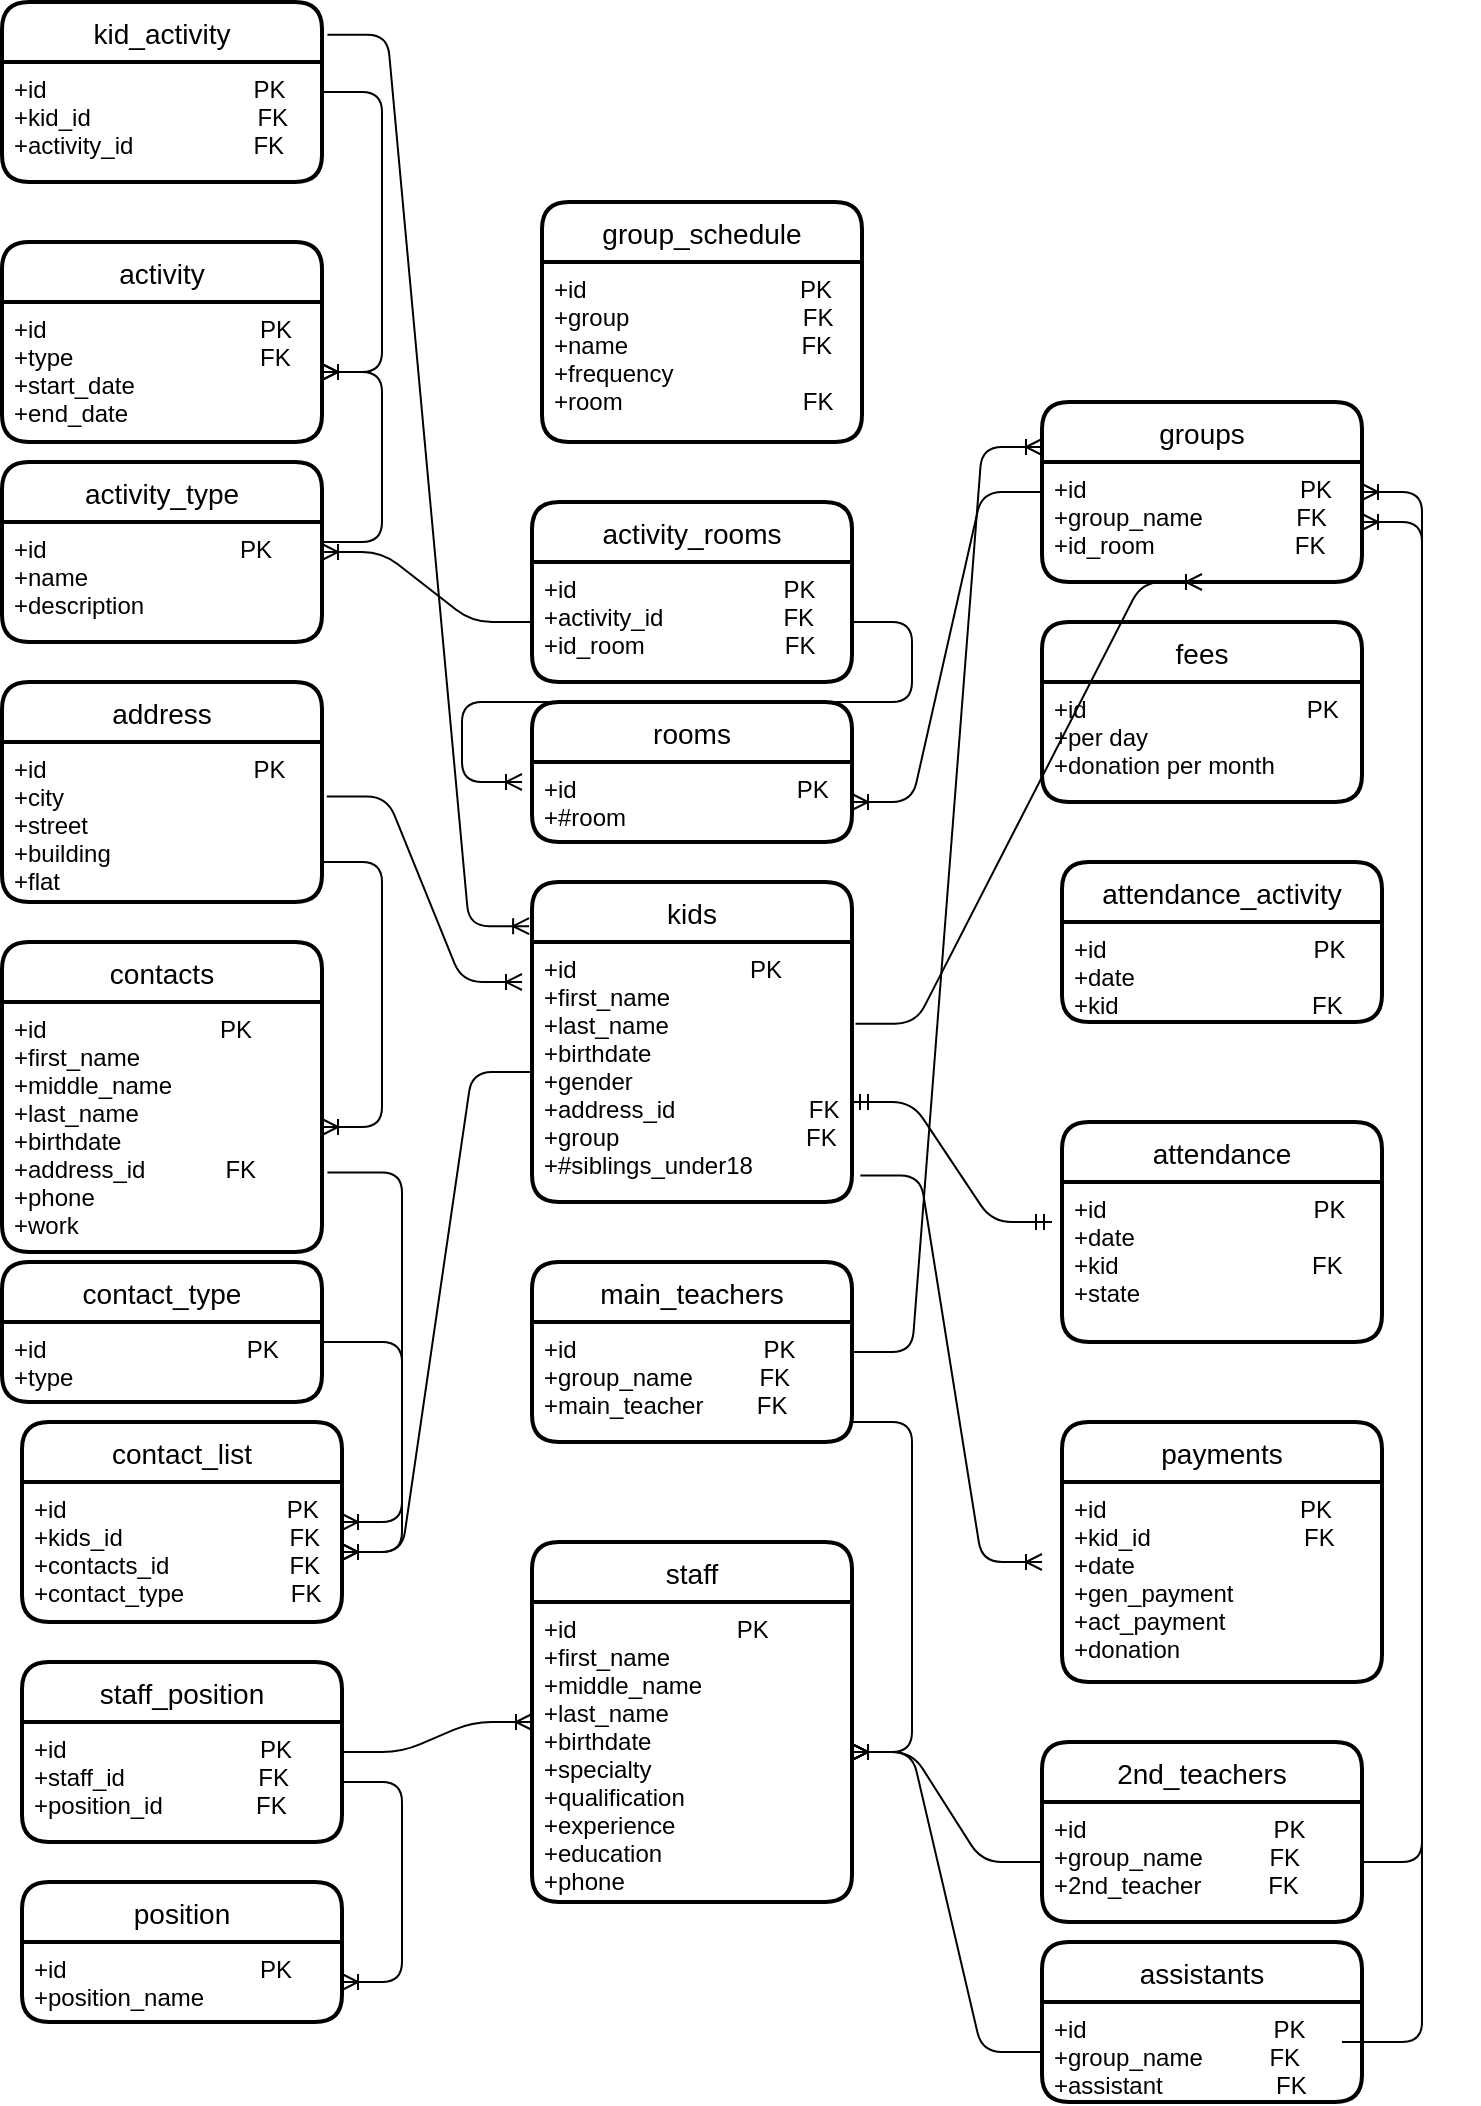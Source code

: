 <mxfile version="13.6.6" type="github">
  <diagram id="R2lEEEUBdFMjLlhIrx00" name="Page-1">
    <mxGraphModel dx="1038" dy="3917" grid="1" gridSize="10" guides="1" tooltips="1" connect="1" arrows="1" fold="1" page="1" pageScale="1" pageWidth="850" pageHeight="1100" math="0" shadow="0" extFonts="Permanent Marker^https://fonts.googleapis.com/css?family=Permanent+Marker">
      <root>
        <mxCell id="0" />
        <mxCell id="1" parent="0" />
        <mxCell id="54aEL65558y0Twl9wDXi-4" value="" style="edgeStyle=entityRelationEdgeStyle;fontSize=12;html=1;endArrow=ERmandOne;startArrow=ERmandOne;" parent="1" edge="1">
          <mxGeometry width="100" height="100" relative="1" as="geometry">
            <mxPoint x="505" y="-1710" as="sourcePoint" />
            <mxPoint x="605" y="-1650" as="targetPoint" />
          </mxGeometry>
        </mxCell>
        <mxCell id="jtmZs7vrfvo6yjPVw2VY-53" value="attendance" style="swimlane;childLayout=stackLayout;horizontal=1;startSize=30;horizontalStack=0;rounded=1;fontSize=14;fontStyle=0;strokeWidth=2;resizeParent=0;resizeLast=1;shadow=0;dashed=0;align=center;" parent="1" vertex="1">
          <mxGeometry x="610" y="-1700" width="160" height="110" as="geometry" />
        </mxCell>
        <mxCell id="jtmZs7vrfvo6yjPVw2VY-54" value="+id                               PK&#xa;+date&#xa;+kid                             FK&#xa;+state&#xa;" style="align=left;strokeColor=none;fillColor=none;spacingLeft=4;fontSize=12;verticalAlign=top;resizable=0;rotatable=0;part=1;" parent="jtmZs7vrfvo6yjPVw2VY-53" vertex="1">
          <mxGeometry y="30" width="160" height="80" as="geometry" />
        </mxCell>
        <mxCell id="54aEL65558y0Twl9wDXi-7" value="attendance_activity" style="swimlane;childLayout=stackLayout;horizontal=1;startSize=30;horizontalStack=0;rounded=1;fontSize=14;fontStyle=0;strokeWidth=2;resizeParent=0;resizeLast=1;shadow=0;dashed=0;align=center;" parent="1" vertex="1">
          <mxGeometry x="610" y="-1830" width="160" height="80" as="geometry" />
        </mxCell>
        <mxCell id="54aEL65558y0Twl9wDXi-8" value="+id                               PK&#xa;+date&#xa;+kid                             FK" style="align=left;strokeColor=none;fillColor=none;spacingLeft=4;fontSize=12;verticalAlign=top;resizable=0;rotatable=0;part=1;" parent="54aEL65558y0Twl9wDXi-7" vertex="1">
          <mxGeometry y="30" width="160" height="50" as="geometry" />
        </mxCell>
        <mxCell id="jtmZs7vrfvo6yjPVw2VY-1" value="kids" style="swimlane;childLayout=stackLayout;horizontal=1;startSize=30;horizontalStack=0;rounded=1;fontSize=14;fontStyle=0;strokeWidth=2;resizeParent=0;resizeLast=1;shadow=0;dashed=0;align=center;" parent="1" vertex="1">
          <mxGeometry x="345" y="-1820" width="160" height="160" as="geometry" />
        </mxCell>
        <mxCell id="jtmZs7vrfvo6yjPVw2VY-2" value="+id                          PK&#xa;+first_name&#xa;+last_name&#xa;+birthdate&#xa;+gender&#xa;+address_id                    FK&#xa;+group                            FK&#xa;+#siblings_under18" style="align=left;strokeColor=none;fillColor=none;spacingLeft=4;fontSize=12;verticalAlign=top;resizable=0;rotatable=0;part=1;" parent="jtmZs7vrfvo6yjPVw2VY-1" vertex="1">
          <mxGeometry y="30" width="160" height="130" as="geometry" />
        </mxCell>
        <mxCell id="JxFD-TdY9gkGIwwa138k-1" value="fees" style="swimlane;childLayout=stackLayout;horizontal=1;startSize=30;horizontalStack=0;rounded=1;fontSize=14;fontStyle=0;strokeWidth=2;resizeParent=0;resizeLast=1;shadow=0;dashed=0;align=center;" vertex="1" parent="1">
          <mxGeometry x="600" y="-1950" width="160" height="90" as="geometry" />
        </mxCell>
        <mxCell id="JxFD-TdY9gkGIwwa138k-2" value="+id                                 PK&#xa;+per day&#xa;+donation per month" style="align=left;strokeColor=none;fillColor=none;spacingLeft=4;fontSize=12;verticalAlign=top;resizable=0;rotatable=0;part=1;" vertex="1" parent="JxFD-TdY9gkGIwwa138k-1">
          <mxGeometry y="30" width="160" height="60" as="geometry" />
        </mxCell>
        <mxCell id="JxFD-TdY9gkGIwwa138k-3" value="payments" style="swimlane;childLayout=stackLayout;horizontal=1;startSize=30;horizontalStack=0;rounded=1;fontSize=14;fontStyle=0;strokeWidth=2;resizeParent=0;resizeLast=1;shadow=0;dashed=0;align=center;" vertex="1" parent="1">
          <mxGeometry x="610" y="-1550" width="160" height="130" as="geometry" />
        </mxCell>
        <mxCell id="JxFD-TdY9gkGIwwa138k-4" value="+id                             PK&#xa;+kid_id                       FK&#xa;+date&#xa;+gen_payment&#xa;+act_payment&#xa;+donation" style="align=left;strokeColor=none;fillColor=none;spacingLeft=4;fontSize=12;verticalAlign=top;resizable=0;rotatable=0;part=1;" vertex="1" parent="JxFD-TdY9gkGIwwa138k-3">
          <mxGeometry y="30" width="160" height="100" as="geometry" />
        </mxCell>
        <mxCell id="JxFD-TdY9gkGIwwa138k-5" value="" style="edgeStyle=entityRelationEdgeStyle;fontSize=12;html=1;endArrow=ERoneToMany;exitX=1.026;exitY=0.898;exitDx=0;exitDy=0;exitPerimeter=0;" edge="1" parent="1" source="jtmZs7vrfvo6yjPVw2VY-2">
          <mxGeometry width="100" height="100" relative="1" as="geometry">
            <mxPoint x="370" y="-1630" as="sourcePoint" />
            <mxPoint x="600" y="-1480" as="targetPoint" />
          </mxGeometry>
        </mxCell>
        <mxCell id="JxFD-TdY9gkGIwwa138k-11" value="" style="edgeStyle=entityRelationEdgeStyle;fontSize=12;html=1;endArrow=ERoneToMany;" edge="1" parent="1" source="jtmZs7vrfvo6yjPVw2VY-2" target="JxFD-TdY9gkGIwwa138k-9">
          <mxGeometry width="100" height="100" relative="1" as="geometry">
            <mxPoint x="370" y="-1550" as="sourcePoint" />
            <mxPoint x="470" y="-1650" as="targetPoint" />
          </mxGeometry>
        </mxCell>
        <mxCell id="JxFD-TdY9gkGIwwa138k-16" value="2nd_teachers" style="swimlane;childLayout=stackLayout;horizontal=1;startSize=30;horizontalStack=0;rounded=1;fontSize=14;fontStyle=0;strokeWidth=2;resizeParent=0;resizeLast=1;shadow=0;dashed=0;align=center;" vertex="1" parent="1">
          <mxGeometry x="600" y="-1390" width="160" height="90" as="geometry" />
        </mxCell>
        <mxCell id="JxFD-TdY9gkGIwwa138k-17" value="+id                            PK&#xa;+group_name          FK&#xa;+2nd_teacher          FK" style="align=left;strokeColor=none;fillColor=none;spacingLeft=4;fontSize=12;verticalAlign=top;resizable=0;rotatable=0;part=1;" vertex="1" parent="JxFD-TdY9gkGIwwa138k-16">
          <mxGeometry y="30" width="160" height="60" as="geometry" />
        </mxCell>
        <mxCell id="jtmZs7vrfvo6yjPVw2VY-63" value="main_teachers" style="swimlane;childLayout=stackLayout;horizontal=1;startSize=30;horizontalStack=0;rounded=1;fontSize=14;fontStyle=0;strokeWidth=2;resizeParent=0;resizeLast=1;shadow=0;dashed=0;align=center;" parent="1" vertex="1">
          <mxGeometry x="345" y="-1630" width="160" height="90" as="geometry" />
        </mxCell>
        <mxCell id="jtmZs7vrfvo6yjPVw2VY-64" value="+id                            PK&#xa;+group_name          FK&#xa;+main_teacher        FK" style="align=left;strokeColor=none;fillColor=none;spacingLeft=4;fontSize=12;verticalAlign=top;resizable=0;rotatable=0;part=1;" parent="jtmZs7vrfvo6yjPVw2VY-63" vertex="1">
          <mxGeometry y="30" width="160" height="60" as="geometry" />
        </mxCell>
        <mxCell id="jtmZs7vrfvo6yjPVw2VY-72" value="" style="edgeStyle=entityRelationEdgeStyle;fontSize=12;html=1;endArrow=ERoneToMany;" parent="jtmZs7vrfvo6yjPVw2VY-63" target="jtmZs7vrfvo6yjPVw2VY-31" edge="1">
          <mxGeometry width="100" height="100" relative="1" as="geometry">
            <mxPoint x="160" y="80" as="sourcePoint" />
            <mxPoint x="260" y="-20" as="targetPoint" />
          </mxGeometry>
        </mxCell>
        <mxCell id="JxFD-TdY9gkGIwwa138k-24" value="" style="edgeStyle=entityRelationEdgeStyle;fontSize=12;html=1;endArrow=ERoneToMany;exitX=1;exitY=0.25;exitDx=0;exitDy=0;entryX=0;entryY=0.25;entryDx=0;entryDy=0;" edge="1" parent="1" source="jtmZs7vrfvo6yjPVw2VY-64" target="JxFD-TdY9gkGIwwa138k-12">
          <mxGeometry width="100" height="100" relative="1" as="geometry">
            <mxPoint x="500" y="-1600" as="sourcePoint" />
            <mxPoint x="550" y="-2070" as="targetPoint" />
          </mxGeometry>
        </mxCell>
        <mxCell id="JxFD-TdY9gkGIwwa138k-25" value="" style="edgeStyle=entityRelationEdgeStyle;fontSize=12;html=1;endArrow=ERoneToMany;" edge="1" parent="1" source="JxFD-TdY9gkGIwwa138k-17" target="jtmZs7vrfvo6yjPVw2VY-31">
          <mxGeometry width="100" height="100" relative="1" as="geometry">
            <mxPoint x="630" y="-1140" as="sourcePoint" />
            <mxPoint x="510" y="-1360" as="targetPoint" />
          </mxGeometry>
        </mxCell>
        <mxCell id="JxFD-TdY9gkGIwwa138k-27" value="" style="edgeStyle=entityRelationEdgeStyle;fontSize=12;html=1;endArrow=ERoneToMany;exitX=1;exitY=0.5;exitDx=0;exitDy=0;" edge="1" parent="1" source="JxFD-TdY9gkGIwwa138k-17" target="JxFD-TdY9gkGIwwa138k-13">
          <mxGeometry width="100" height="100" relative="1" as="geometry">
            <mxPoint x="370" y="-1450" as="sourcePoint" />
            <mxPoint x="470" y="-1550" as="targetPoint" />
          </mxGeometry>
        </mxCell>
        <mxCell id="JxFD-TdY9gkGIwwa138k-19" value="assistants" style="swimlane;childLayout=stackLayout;horizontal=1;startSize=30;horizontalStack=0;rounded=1;fontSize=14;fontStyle=0;strokeWidth=2;resizeParent=0;resizeLast=1;shadow=0;dashed=0;align=center;" vertex="1" parent="1">
          <mxGeometry x="600" y="-1290" width="160" height="80" as="geometry" />
        </mxCell>
        <mxCell id="JxFD-TdY9gkGIwwa138k-29" value="" style="edgeStyle=entityRelationEdgeStyle;fontSize=12;html=1;endArrow=ERoneToMany;" edge="1" parent="JxFD-TdY9gkGIwwa138k-19" target="JxFD-TdY9gkGIwwa138k-12">
          <mxGeometry width="100" height="100" relative="1" as="geometry">
            <mxPoint x="150" y="50" as="sourcePoint" />
            <mxPoint x="250" y="-50" as="targetPoint" />
          </mxGeometry>
        </mxCell>
        <mxCell id="JxFD-TdY9gkGIwwa138k-20" value="+id                            PK&#xa;+group_name          FK&#xa;+assistant                 FK" style="align=left;strokeColor=none;fillColor=none;spacingLeft=4;fontSize=12;verticalAlign=top;resizable=0;rotatable=0;part=1;" vertex="1" parent="JxFD-TdY9gkGIwwa138k-19">
          <mxGeometry y="30" width="160" height="50" as="geometry" />
        </mxCell>
        <mxCell id="JxFD-TdY9gkGIwwa138k-28" value="" style="edgeStyle=entityRelationEdgeStyle;fontSize=12;html=1;endArrow=ERoneToMany;" edge="1" parent="1" source="JxFD-TdY9gkGIwwa138k-20" target="jtmZs7vrfvo6yjPVw2VY-31">
          <mxGeometry width="100" height="100" relative="1" as="geometry">
            <mxPoint x="600" y="-1230" as="sourcePoint" />
            <mxPoint x="700" y="-1330" as="targetPoint" />
          </mxGeometry>
        </mxCell>
        <mxCell id="JxFD-TdY9gkGIwwa138k-30" value="" style="edgeStyle=entityRelationEdgeStyle;fontSize=12;html=1;endArrow=ERoneToMany;exitX=1.011;exitY=0.314;exitDx=0;exitDy=0;exitPerimeter=0;entryX=0.5;entryY=1;entryDx=0;entryDy=0;" edge="1" parent="1" source="jtmZs7vrfvo6yjPVw2VY-2" target="JxFD-TdY9gkGIwwa138k-13">
          <mxGeometry width="100" height="100" relative="1" as="geometry">
            <mxPoint x="370" y="-1750" as="sourcePoint" />
            <mxPoint x="470" y="-1850" as="targetPoint" />
          </mxGeometry>
        </mxCell>
        <mxCell id="JxFD-TdY9gkGIwwa138k-33" value="" style="edgeStyle=entityRelationEdgeStyle;fontSize=12;html=1;endArrow=ERoneToMany;entryX=0;entryY=0.5;entryDx=0;entryDy=0;exitX=1;exitY=0.25;exitDx=0;exitDy=0;" edge="1" parent="1" source="JxFD-TdY9gkGIwwa138k-32" target="jtmZs7vrfvo6yjPVw2VY-30">
          <mxGeometry width="100" height="100" relative="1" as="geometry">
            <mxPoint x="330" y="-1160" as="sourcePoint" />
            <mxPoint x="170" y="-1240" as="targetPoint" />
          </mxGeometry>
        </mxCell>
        <mxCell id="JxFD-TdY9gkGIwwa138k-31" value="staff_position" style="swimlane;childLayout=stackLayout;horizontal=1;startSize=30;horizontalStack=0;rounded=1;fontSize=14;fontStyle=0;strokeWidth=2;resizeParent=0;resizeLast=1;shadow=0;dashed=0;align=center;" vertex="1" parent="1">
          <mxGeometry x="90" y="-1430" width="160" height="90" as="geometry" />
        </mxCell>
        <mxCell id="JxFD-TdY9gkGIwwa138k-32" value="+id                             PK&#xa;+staff_id                    FK&#xa;+position_id              FK" style="align=left;strokeColor=none;fillColor=none;spacingLeft=4;fontSize=12;verticalAlign=top;resizable=0;rotatable=0;part=1;" vertex="1" parent="JxFD-TdY9gkGIwwa138k-31">
          <mxGeometry y="30" width="160" height="60" as="geometry" />
        </mxCell>
        <mxCell id="54aEL65558y0Twl9wDXi-22" value="position" style="swimlane;childLayout=stackLayout;horizontal=1;startSize=30;horizontalStack=0;rounded=1;fontSize=14;fontStyle=0;strokeWidth=2;resizeParent=0;resizeLast=1;shadow=0;dashed=0;align=center;" parent="1" vertex="1">
          <mxGeometry x="90" y="-1320" width="160" height="70" as="geometry" />
        </mxCell>
        <mxCell id="54aEL65558y0Twl9wDXi-23" value="+id                             PK&#xa;+position_name&#xa;" style="align=left;strokeColor=none;fillColor=none;spacingLeft=4;fontSize=12;verticalAlign=top;resizable=0;rotatable=0;part=1;" parent="54aEL65558y0Twl9wDXi-22" vertex="1">
          <mxGeometry y="30" width="160" height="40" as="geometry" />
        </mxCell>
        <mxCell id="jtmZs7vrfvo6yjPVw2VY-30" value="staff" style="swimlane;childLayout=stackLayout;horizontal=1;startSize=30;horizontalStack=0;rounded=1;fontSize=14;fontStyle=0;strokeWidth=2;resizeParent=0;resizeLast=1;shadow=0;dashed=0;align=center;" parent="1" vertex="1">
          <mxGeometry x="345" y="-1490" width="160" height="180" as="geometry" />
        </mxCell>
        <mxCell id="jtmZs7vrfvo6yjPVw2VY-31" value="+id                        PK&#xa;+first_name&#xa;+middle_name&#xa;+last_name&#xa;+birthdate&#xa;+specialty&#xa;+qualification&#xa;+experience&#xa;+education&#xa;+phone" style="align=left;strokeColor=none;fillColor=none;spacingLeft=4;fontSize=12;verticalAlign=top;resizable=0;rotatable=0;part=1;" parent="jtmZs7vrfvo6yjPVw2VY-30" vertex="1">
          <mxGeometry y="30" width="160" height="150" as="geometry" />
        </mxCell>
        <mxCell id="JxFD-TdY9gkGIwwa138k-42" value="" style="edgeStyle=entityRelationEdgeStyle;fontSize=12;html=1;endArrow=ERoneToMany;exitX=1.015;exitY=0.34;exitDx=0;exitDy=0;exitPerimeter=0;" edge="1" parent="1" source="JxFD-TdY9gkGIwwa138k-41">
          <mxGeometry width="100" height="100" relative="1" as="geometry">
            <mxPoint x="370" y="-1750" as="sourcePoint" />
            <mxPoint x="340" y="-1770" as="targetPoint" />
          </mxGeometry>
        </mxCell>
        <mxCell id="JxFD-TdY9gkGIwwa138k-43" value="" style="edgeStyle=entityRelationEdgeStyle;fontSize=12;html=1;endArrow=ERoneToMany;exitX=1;exitY=0.75;exitDx=0;exitDy=0;" edge="1" parent="1" source="JxFD-TdY9gkGIwwa138k-41" target="jtmZs7vrfvo6yjPVw2VY-58">
          <mxGeometry width="100" height="100" relative="1" as="geometry">
            <mxPoint x="370" y="-1750" as="sourcePoint" />
            <mxPoint x="470" y="-1850" as="targetPoint" />
          </mxGeometry>
        </mxCell>
        <mxCell id="JxFD-TdY9gkGIwwa138k-45" value="" style="edgeStyle=entityRelationEdgeStyle;fontSize=12;html=1;endArrow=ERoneToMany;exitX=1;exitY=0.5;exitDx=0;exitDy=0;" edge="1" parent="1" source="JxFD-TdY9gkGIwwa138k-32" target="54aEL65558y0Twl9wDXi-23">
          <mxGeometry width="100" height="100" relative="1" as="geometry">
            <mxPoint x="370" y="-1350" as="sourcePoint" />
            <mxPoint x="470" y="-1450" as="targetPoint" />
          </mxGeometry>
        </mxCell>
        <mxCell id="jtmZs7vrfvo6yjPVw2VY-57" value="contacts" style="swimlane;childLayout=stackLayout;horizontal=1;startSize=30;horizontalStack=0;rounded=1;fontSize=14;fontStyle=0;strokeWidth=2;resizeParent=0;resizeLast=1;shadow=0;dashed=0;align=center;" parent="1" vertex="1">
          <mxGeometry x="80" y="-1790" width="160" height="155" as="geometry" />
        </mxCell>
        <mxCell id="jtmZs7vrfvo6yjPVw2VY-58" value="+id                          PK&#xa;+first_name&#xa;+middle_name&#xa;+last_name&#xa;+birthdate&#xa;+address_id            FK&#xa;+phone&#xa;+work                      &#xa;" style="align=left;strokeColor=none;fillColor=none;spacingLeft=4;fontSize=12;verticalAlign=top;resizable=0;rotatable=0;part=1;" parent="jtmZs7vrfvo6yjPVw2VY-57" vertex="1">
          <mxGeometry y="30" width="160" height="125" as="geometry" />
        </mxCell>
        <mxCell id="JxFD-TdY9gkGIwwa138k-8" value="contact_list" style="swimlane;childLayout=stackLayout;horizontal=1;startSize=30;horizontalStack=0;rounded=1;fontSize=14;fontStyle=0;strokeWidth=2;resizeParent=0;resizeLast=1;shadow=0;dashed=0;align=center;" vertex="1" parent="1">
          <mxGeometry x="90" y="-1550" width="160" height="100" as="geometry" />
        </mxCell>
        <mxCell id="JxFD-TdY9gkGIwwa138k-9" value="+id                                 PK&#xa;+kids_id                         FK&#xa;+contacts_id                  FK&#xa;+contact_type                FK" style="align=left;strokeColor=none;fillColor=none;spacingLeft=4;fontSize=12;verticalAlign=top;resizable=0;rotatable=0;part=1;" vertex="1" parent="JxFD-TdY9gkGIwwa138k-8">
          <mxGeometry y="30" width="160" height="70" as="geometry" />
        </mxCell>
        <mxCell id="JxFD-TdY9gkGIwwa138k-46" value="contact_type" style="swimlane;childLayout=stackLayout;horizontal=1;startSize=30;horizontalStack=0;rounded=1;fontSize=14;fontStyle=0;strokeWidth=2;resizeParent=0;resizeLast=1;shadow=0;dashed=0;align=center;" vertex="1" parent="1">
          <mxGeometry x="80" y="-1630" width="160" height="70" as="geometry" />
        </mxCell>
        <mxCell id="JxFD-TdY9gkGIwwa138k-47" value="+id                              PK&#xa;+type" style="align=left;strokeColor=none;fillColor=none;spacingLeft=4;fontSize=12;verticalAlign=top;resizable=0;rotatable=0;part=1;" vertex="1" parent="JxFD-TdY9gkGIwwa138k-46">
          <mxGeometry y="30" width="160" height="40" as="geometry" />
        </mxCell>
        <mxCell id="JxFD-TdY9gkGIwwa138k-49" value="" style="edgeStyle=entityRelationEdgeStyle;fontSize=12;html=1;endArrow=ERoneToMany;exitX=1.017;exitY=0.682;exitDx=0;exitDy=0;exitPerimeter=0;" edge="1" parent="1" source="jtmZs7vrfvo6yjPVw2VY-58" target="JxFD-TdY9gkGIwwa138k-8">
          <mxGeometry width="100" height="100" relative="1" as="geometry">
            <mxPoint x="370" y="-1550" as="sourcePoint" />
            <mxPoint x="470" y="-1650" as="targetPoint" />
          </mxGeometry>
        </mxCell>
        <mxCell id="JxFD-TdY9gkGIwwa138k-50" value="" style="edgeStyle=entityRelationEdgeStyle;fontSize=12;html=1;endArrow=ERoneToMany;exitX=1;exitY=0.25;exitDx=0;exitDy=0;" edge="1" parent="1" source="JxFD-TdY9gkGIwwa138k-47" target="JxFD-TdY9gkGIwwa138k-9">
          <mxGeometry width="100" height="100" relative="1" as="geometry">
            <mxPoint x="370" y="-1550" as="sourcePoint" />
            <mxPoint x="470" y="-1650" as="targetPoint" />
          </mxGeometry>
        </mxCell>
        <mxCell id="JxFD-TdY9gkGIwwa138k-40" value="address" style="swimlane;childLayout=stackLayout;horizontal=1;startSize=30;horizontalStack=0;rounded=1;fontSize=14;fontStyle=0;strokeWidth=2;resizeParent=0;resizeLast=1;shadow=0;dashed=0;align=center;" vertex="1" parent="1">
          <mxGeometry x="80" y="-1920" width="160" height="110" as="geometry" />
        </mxCell>
        <mxCell id="JxFD-TdY9gkGIwwa138k-41" value="+id                               PK&#xa;+city&#xa;+street&#xa;+building&#xa;+flat" style="align=left;strokeColor=none;fillColor=none;spacingLeft=4;fontSize=12;verticalAlign=top;resizable=0;rotatable=0;part=1;" vertex="1" parent="JxFD-TdY9gkGIwwa138k-40">
          <mxGeometry y="30" width="160" height="80" as="geometry" />
        </mxCell>
        <mxCell id="jtmZs7vrfvo6yjPVw2VY-45" value="activity_type" style="swimlane;childLayout=stackLayout;horizontal=1;startSize=30;horizontalStack=0;rounded=1;fontSize=14;fontStyle=0;strokeWidth=2;resizeParent=0;resizeLast=1;shadow=0;dashed=0;align=center;" parent="1" vertex="1">
          <mxGeometry x="80" y="-2030" width="160" height="90" as="geometry" />
        </mxCell>
        <mxCell id="jtmZs7vrfvo6yjPVw2VY-46" value="+id                             PK&#xa;+name                       &#xa;+description " style="align=left;strokeColor=none;fillColor=none;spacingLeft=4;fontSize=12;verticalAlign=top;resizable=0;rotatable=0;part=1;" parent="jtmZs7vrfvo6yjPVw2VY-45" vertex="1">
          <mxGeometry y="30" width="160" height="60" as="geometry" />
        </mxCell>
        <mxCell id="JxFD-TdY9gkGIwwa138k-51" value="activity" style="swimlane;childLayout=stackLayout;horizontal=1;startSize=30;horizontalStack=0;rounded=1;fontSize=14;fontStyle=0;strokeWidth=2;resizeParent=0;resizeLast=1;shadow=0;dashed=0;align=center;" vertex="1" parent="1">
          <mxGeometry x="80" y="-2140" width="160" height="100" as="geometry" />
        </mxCell>
        <mxCell id="JxFD-TdY9gkGIwwa138k-52" value="+id                                PK&#xa;+type                            FK&#xa;+start_date&#xa;+end_date" style="align=left;strokeColor=none;fillColor=none;spacingLeft=4;fontSize=12;verticalAlign=top;resizable=0;rotatable=0;part=1;" vertex="1" parent="JxFD-TdY9gkGIwwa138k-51">
          <mxGeometry y="30" width="160" height="70" as="geometry" />
        </mxCell>
        <mxCell id="54aEL65558y0Twl9wDXi-32" value="kid_activity" style="swimlane;childLayout=stackLayout;horizontal=1;startSize=30;horizontalStack=0;rounded=1;fontSize=14;fontStyle=0;strokeWidth=2;resizeParent=0;resizeLast=1;shadow=0;dashed=0;align=center;" parent="1" vertex="1">
          <mxGeometry x="80" y="-2260" width="160" height="90" as="geometry" />
        </mxCell>
        <mxCell id="54aEL65558y0Twl9wDXi-33" value="+id                               PK&#xa;+kid_id                         FK&#xa;+activity_id                  FK" style="align=left;strokeColor=none;fillColor=none;spacingLeft=4;fontSize=12;verticalAlign=top;resizable=0;rotatable=0;part=1;" parent="54aEL65558y0Twl9wDXi-32" vertex="1">
          <mxGeometry y="30" width="160" height="60" as="geometry" />
        </mxCell>
        <mxCell id="jtmZs7vrfvo6yjPVw2VY-50" value="rooms" style="swimlane;childLayout=stackLayout;horizontal=1;startSize=30;horizontalStack=0;rounded=1;fontSize=14;fontStyle=0;strokeWidth=2;resizeParent=0;resizeLast=1;shadow=0;dashed=0;align=center;" parent="1" vertex="1">
          <mxGeometry x="345" y="-1910" width="160" height="70" as="geometry" />
        </mxCell>
        <mxCell id="jtmZs7vrfvo6yjPVw2VY-51" value="+id                                 PK&#xa;+#room                           " style="align=left;strokeColor=none;fillColor=none;spacingLeft=4;fontSize=12;verticalAlign=top;resizable=0;rotatable=0;part=1;" parent="jtmZs7vrfvo6yjPVw2VY-50" vertex="1">
          <mxGeometry y="30" width="160" height="40" as="geometry" />
        </mxCell>
        <mxCell id="JxFD-TdY9gkGIwwa138k-54" value="activity_rooms" style="swimlane;childLayout=stackLayout;horizontal=1;startSize=30;horizontalStack=0;rounded=1;fontSize=14;fontStyle=0;strokeWidth=2;resizeParent=0;resizeLast=1;shadow=0;dashed=0;align=center;" vertex="1" parent="1">
          <mxGeometry x="345" y="-2010" width="160" height="90" as="geometry" />
        </mxCell>
        <mxCell id="JxFD-TdY9gkGIwwa138k-55" value="+id                               PK&#xa;+activity_id                  FK&#xa;+id_room                     FK                       &#xa;" style="align=left;strokeColor=none;fillColor=none;spacingLeft=4;fontSize=12;verticalAlign=top;resizable=0;rotatable=0;part=1;" vertex="1" parent="JxFD-TdY9gkGIwwa138k-54">
          <mxGeometry y="30" width="160" height="60" as="geometry" />
        </mxCell>
        <mxCell id="JxFD-TdY9gkGIwwa138k-12" value="groups" style="swimlane;childLayout=stackLayout;horizontal=1;startSize=30;horizontalStack=0;rounded=1;fontSize=14;fontStyle=0;strokeWidth=2;resizeParent=0;resizeLast=1;shadow=0;dashed=0;align=center;" vertex="1" parent="1">
          <mxGeometry x="600" y="-2060" width="160" height="90" as="geometry" />
        </mxCell>
        <mxCell id="JxFD-TdY9gkGIwwa138k-13" value="+id                                PK&#xa;+group_name              FK&#xa;+id_room                     FK                       &#xa;" style="align=left;strokeColor=none;fillColor=none;spacingLeft=4;fontSize=12;verticalAlign=top;resizable=0;rotatable=0;part=1;" vertex="1" parent="JxFD-TdY9gkGIwwa138k-12">
          <mxGeometry y="30" width="160" height="60" as="geometry" />
        </mxCell>
        <mxCell id="JxFD-TdY9gkGIwwa138k-57" value="" style="edgeStyle=entityRelationEdgeStyle;fontSize=12;html=1;endArrow=ERoneToMany;" edge="1" parent="1" source="JxFD-TdY9gkGIwwa138k-12" target="jtmZs7vrfvo6yjPVw2VY-51">
          <mxGeometry width="100" height="100" relative="1" as="geometry">
            <mxPoint x="370" y="-1850" as="sourcePoint" />
            <mxPoint x="470" y="-1950" as="targetPoint" />
          </mxGeometry>
        </mxCell>
        <mxCell id="JxFD-TdY9gkGIwwa138k-59" value="" style="edgeStyle=entityRelationEdgeStyle;fontSize=12;html=1;endArrow=ERoneToMany;" edge="1" parent="1" target="JxFD-TdY9gkGIwwa138k-52">
          <mxGeometry width="100" height="100" relative="1" as="geometry">
            <mxPoint x="240" y="-1990" as="sourcePoint" />
            <mxPoint x="340" y="-2090" as="targetPoint" />
          </mxGeometry>
        </mxCell>
        <mxCell id="JxFD-TdY9gkGIwwa138k-61" value="" style="edgeStyle=entityRelationEdgeStyle;fontSize=12;html=1;endArrow=ERoneToMany;exitX=1;exitY=0.5;exitDx=0;exitDy=0;" edge="1" parent="1" source="JxFD-TdY9gkGIwwa138k-55">
          <mxGeometry width="100" height="100" relative="1" as="geometry">
            <mxPoint x="340" y="-1950" as="sourcePoint" />
            <mxPoint x="340" y="-1870" as="targetPoint" />
          </mxGeometry>
        </mxCell>
        <mxCell id="JxFD-TdY9gkGIwwa138k-64" value="" style="edgeStyle=entityRelationEdgeStyle;fontSize=12;html=1;endArrow=ERoneToMany;" edge="1" parent="1" source="JxFD-TdY9gkGIwwa138k-55" target="jtmZs7vrfvo6yjPVw2VY-45">
          <mxGeometry width="100" height="100" relative="1" as="geometry">
            <mxPoint x="370" y="-1850" as="sourcePoint" />
            <mxPoint x="250" y="-1960" as="targetPoint" />
          </mxGeometry>
        </mxCell>
        <mxCell id="54aEL65558y0Twl9wDXi-16" value="group_schedule" style="swimlane;childLayout=stackLayout;horizontal=1;startSize=30;horizontalStack=0;rounded=1;fontSize=14;fontStyle=0;strokeWidth=2;resizeParent=0;resizeLast=1;shadow=0;dashed=0;align=center;" parent="1" vertex="1">
          <mxGeometry x="350" y="-2160" width="160" height="120" as="geometry" />
        </mxCell>
        <mxCell id="54aEL65558y0Twl9wDXi-17" value="+id                                PK&#xa;+group                          FK&#xa;+name                          FK&#xa;+frequency                   &#xa;+room                           FK" style="align=left;strokeColor=none;fillColor=none;spacingLeft=4;fontSize=12;verticalAlign=top;resizable=0;rotatable=0;part=1;" parent="54aEL65558y0Twl9wDXi-16" vertex="1">
          <mxGeometry y="30" width="160" height="90" as="geometry" />
        </mxCell>
        <mxCell id="JxFD-TdY9gkGIwwa138k-66" value="" style="edgeStyle=entityRelationEdgeStyle;fontSize=12;html=1;endArrow=ERoneToMany;exitX=1;exitY=0.25;exitDx=0;exitDy=0;" edge="1" parent="1" source="54aEL65558y0Twl9wDXi-33" target="JxFD-TdY9gkGIwwa138k-52">
          <mxGeometry width="100" height="100" relative="1" as="geometry">
            <mxPoint x="370" y="-1950" as="sourcePoint" />
            <mxPoint x="470" y="-2050" as="targetPoint" />
          </mxGeometry>
        </mxCell>
        <mxCell id="JxFD-TdY9gkGIwwa138k-67" value="" style="edgeStyle=entityRelationEdgeStyle;fontSize=12;html=1;endArrow=ERoneToMany;exitX=1.017;exitY=0.182;exitDx=0;exitDy=0;exitPerimeter=0;entryX=-0.009;entryY=0.138;entryDx=0;entryDy=0;entryPerimeter=0;" edge="1" parent="1" source="54aEL65558y0Twl9wDXi-32" target="jtmZs7vrfvo6yjPVw2VY-1">
          <mxGeometry width="100" height="100" relative="1" as="geometry">
            <mxPoint x="370" y="-1950" as="sourcePoint" />
            <mxPoint x="470" y="-2050" as="targetPoint" />
          </mxGeometry>
        </mxCell>
      </root>
    </mxGraphModel>
  </diagram>
</mxfile>

